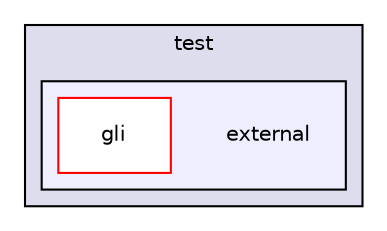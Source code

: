 digraph "thirdparty/old/glm/test/external" {
  compound=true
  node [ fontsize="10", fontname="Helvetica"];
  edge [ labelfontsize="10", labelfontname="Helvetica"];
  subgraph clusterdir_33902454365992b87c3c8b4416673048 {
    graph [ bgcolor="#ddddee", pencolor="black", label="test" fontname="Helvetica", fontsize="10", URL="dir_33902454365992b87c3c8b4416673048.html"]
  subgraph clusterdir_b5f8f2e4c2abfcf40c2bc5206545df22 {
    graph [ bgcolor="#eeeeff", pencolor="black", label="" URL="dir_b5f8f2e4c2abfcf40c2bc5206545df22.html"];
    dir_b5f8f2e4c2abfcf40c2bc5206545df22 [shape=plaintext label="external"];
    dir_b908d50e33f3003b9af454e0a48733dd [shape=box label="gli" color="red" fillcolor="white" style="filled" URL="dir_b908d50e33f3003b9af454e0a48733dd.html"];
  }
  }
}
